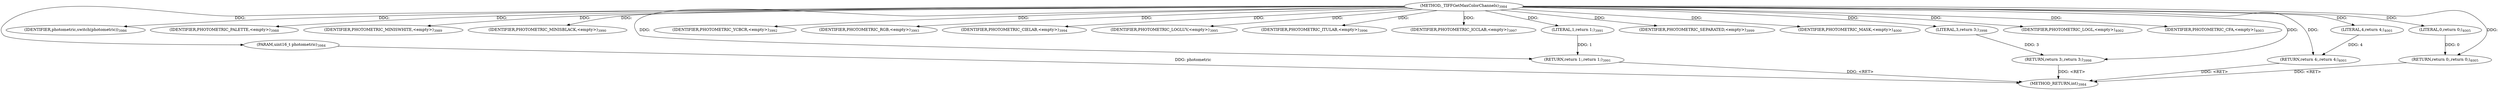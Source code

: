 digraph "_TIFFGetMaxColorChannels" {  
"88227" [label = <(METHOD,_TIFFGetMaxColorChannels)<SUB>3984</SUB>> ]
"88268" [label = <(METHOD_RETURN,int)<SUB>3984</SUB>> ]
"88228" [label = <(PARAM,uint16_t photometric)<SUB>3984</SUB>> ]
"88231" [label = <(IDENTIFIER,photometric,switch(photometric))<SUB>3986</SUB>> ]
"88234" [label = <(IDENTIFIER,PHOTOMETRIC_PALETTE,&lt;empty&gt;)<SUB>3988</SUB>> ]
"88236" [label = <(IDENTIFIER,PHOTOMETRIC_MINISWHITE,&lt;empty&gt;)<SUB>3989</SUB>> ]
"88238" [label = <(IDENTIFIER,PHOTOMETRIC_MINISBLACK,&lt;empty&gt;)<SUB>3990</SUB>> ]
"88239" [label = <(RETURN,return 1;,return 1;)<SUB>3991</SUB>> ]
"88242" [label = <(IDENTIFIER,PHOTOMETRIC_YCBCR,&lt;empty&gt;)<SUB>3992</SUB>> ]
"88244" [label = <(IDENTIFIER,PHOTOMETRIC_RGB,&lt;empty&gt;)<SUB>3993</SUB>> ]
"88246" [label = <(IDENTIFIER,PHOTOMETRIC_CIELAB,&lt;empty&gt;)<SUB>3994</SUB>> ]
"88248" [label = <(IDENTIFIER,PHOTOMETRIC_LOGLUV,&lt;empty&gt;)<SUB>3995</SUB>> ]
"88250" [label = <(IDENTIFIER,PHOTOMETRIC_ITULAB,&lt;empty&gt;)<SUB>3996</SUB>> ]
"88252" [label = <(IDENTIFIER,PHOTOMETRIC_ICCLAB,&lt;empty&gt;)<SUB>3997</SUB>> ]
"88253" [label = <(RETURN,return 3;,return 3;)<SUB>3998</SUB>> ]
"88256" [label = <(IDENTIFIER,PHOTOMETRIC_SEPARATED,&lt;empty&gt;)<SUB>3999</SUB>> ]
"88258" [label = <(IDENTIFIER,PHOTOMETRIC_MASK,&lt;empty&gt;)<SUB>4000</SUB>> ]
"88259" [label = <(RETURN,return 4;,return 4;)<SUB>4001</SUB>> ]
"88262" [label = <(IDENTIFIER,PHOTOMETRIC_LOGL,&lt;empty&gt;)<SUB>4002</SUB>> ]
"88264" [label = <(IDENTIFIER,PHOTOMETRIC_CFA,&lt;empty&gt;)<SUB>4003</SUB>> ]
"88266" [label = <(RETURN,return 0;,return 0;)<SUB>4005</SUB>> ]
"88240" [label = <(LITERAL,1,return 1;)<SUB>3991</SUB>> ]
"88254" [label = <(LITERAL,3,return 3;)<SUB>3998</SUB>> ]
"88260" [label = <(LITERAL,4,return 4;)<SUB>4001</SUB>> ]
"88267" [label = <(LITERAL,0,return 0;)<SUB>4005</SUB>> ]
  "88266" -> "88268"  [ label = "DDG: &lt;RET&gt;"] 
  "88253" -> "88268"  [ label = "DDG: &lt;RET&gt;"] 
  "88259" -> "88268"  [ label = "DDG: &lt;RET&gt;"] 
  "88239" -> "88268"  [ label = "DDG: &lt;RET&gt;"] 
  "88228" -> "88268"  [ label = "DDG: photometric"] 
  "88227" -> "88228"  [ label = "DDG: "] 
  "88227" -> "88231"  [ label = "DDG: "] 
  "88227" -> "88234"  [ label = "DDG: "] 
  "88227" -> "88236"  [ label = "DDG: "] 
  "88227" -> "88238"  [ label = "DDG: "] 
  "88240" -> "88239"  [ label = "DDG: 1"] 
  "88227" -> "88239"  [ label = "DDG: "] 
  "88227" -> "88242"  [ label = "DDG: "] 
  "88227" -> "88244"  [ label = "DDG: "] 
  "88227" -> "88246"  [ label = "DDG: "] 
  "88227" -> "88248"  [ label = "DDG: "] 
  "88227" -> "88250"  [ label = "DDG: "] 
  "88227" -> "88252"  [ label = "DDG: "] 
  "88254" -> "88253"  [ label = "DDG: 3"] 
  "88227" -> "88253"  [ label = "DDG: "] 
  "88227" -> "88256"  [ label = "DDG: "] 
  "88227" -> "88258"  [ label = "DDG: "] 
  "88260" -> "88259"  [ label = "DDG: 4"] 
  "88227" -> "88259"  [ label = "DDG: "] 
  "88227" -> "88262"  [ label = "DDG: "] 
  "88227" -> "88264"  [ label = "DDG: "] 
  "88267" -> "88266"  [ label = "DDG: 0"] 
  "88227" -> "88266"  [ label = "DDG: "] 
  "88227" -> "88240"  [ label = "DDG: "] 
  "88227" -> "88254"  [ label = "DDG: "] 
  "88227" -> "88260"  [ label = "DDG: "] 
  "88227" -> "88267"  [ label = "DDG: "] 
}
